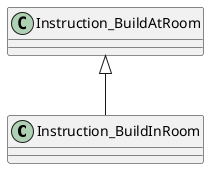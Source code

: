 @startuml
class Instruction_BuildInRoom {
}
Instruction_BuildAtRoom <|-- Instruction_BuildInRoom
@enduml
